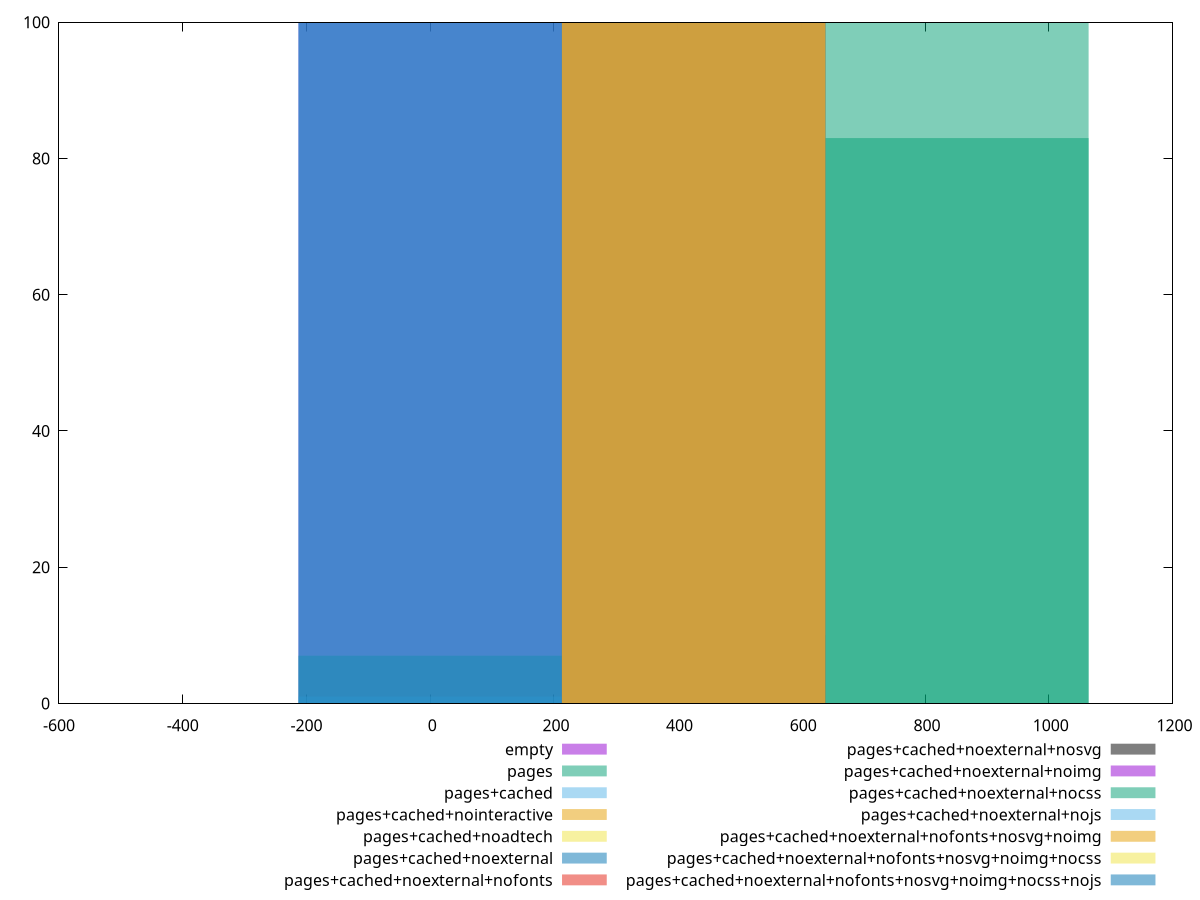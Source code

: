 reset
set terminal svg size 640, 620 enhanced background rgb 'white'
set output "report_00007_2020-12-11T15:55:29.892Z/uses-rel-preload/comparison/histogram/all_raw.svg"

$empty <<EOF
0 100
EOF

$pages <<EOF
0 7
851.5144507922976 83
425.7572253961488 10
EOF

$pagesCached <<EOF
0 1
425.7572253961488 99
EOF

$pagesCachedNointeractive <<EOF
425.7572253961488 100
EOF

$pagesCachedNoadtech <<EOF
425.7572253961488 100
EOF

$pagesCachedNoexternal <<EOF
425.7572253961488 100
EOF

$pagesCachedNoexternalNofonts <<EOF
425.7572253961488 100
EOF

$pagesCachedNoexternalNosvg <<EOF
425.7572253961488 100
EOF

$pagesCachedNoexternalNoimg <<EOF
425.7572253961488 100
EOF

$pagesCachedNoexternalNocss <<EOF
851.5144507922976 100
EOF

$pagesCachedNoexternalNojs <<EOF
0 100
EOF

$pagesCachedNoexternalNofontsNosvgNoimg <<EOF
425.7572253961488 100
EOF

$pagesCachedNoexternalNofontsNosvgNoimgNocss <<EOF
425.7572253961488 100
EOF

$pagesCachedNoexternalNofontsNosvgNoimgNocssNojs <<EOF
0 100
EOF

set key outside below
set boxwidth 425.7572253961488
set yrange [0:100]
set style fill transparent solid 0.5 noborder

plot \
  $empty title "empty" with boxes, \
  $pages title "pages" with boxes, \
  $pagesCached title "pages+cached" with boxes, \
  $pagesCachedNointeractive title "pages+cached+nointeractive" with boxes, \
  $pagesCachedNoadtech title "pages+cached+noadtech" with boxes, \
  $pagesCachedNoexternal title "pages+cached+noexternal" with boxes, \
  $pagesCachedNoexternalNofonts title "pages+cached+noexternal+nofonts" with boxes, \
  $pagesCachedNoexternalNosvg title "pages+cached+noexternal+nosvg" with boxes, \
  $pagesCachedNoexternalNoimg title "pages+cached+noexternal+noimg" with boxes, \
  $pagesCachedNoexternalNocss title "pages+cached+noexternal+nocss" with boxes, \
  $pagesCachedNoexternalNojs title "pages+cached+noexternal+nojs" with boxes, \
  $pagesCachedNoexternalNofontsNosvgNoimg title "pages+cached+noexternal+nofonts+nosvg+noimg" with boxes, \
  $pagesCachedNoexternalNofontsNosvgNoimgNocss title "pages+cached+noexternal+nofonts+nosvg+noimg+nocss" with boxes, \
  $pagesCachedNoexternalNofontsNosvgNoimgNocssNojs title "pages+cached+noexternal+nofonts+nosvg+noimg+nocss+nojs" with boxes, \


reset